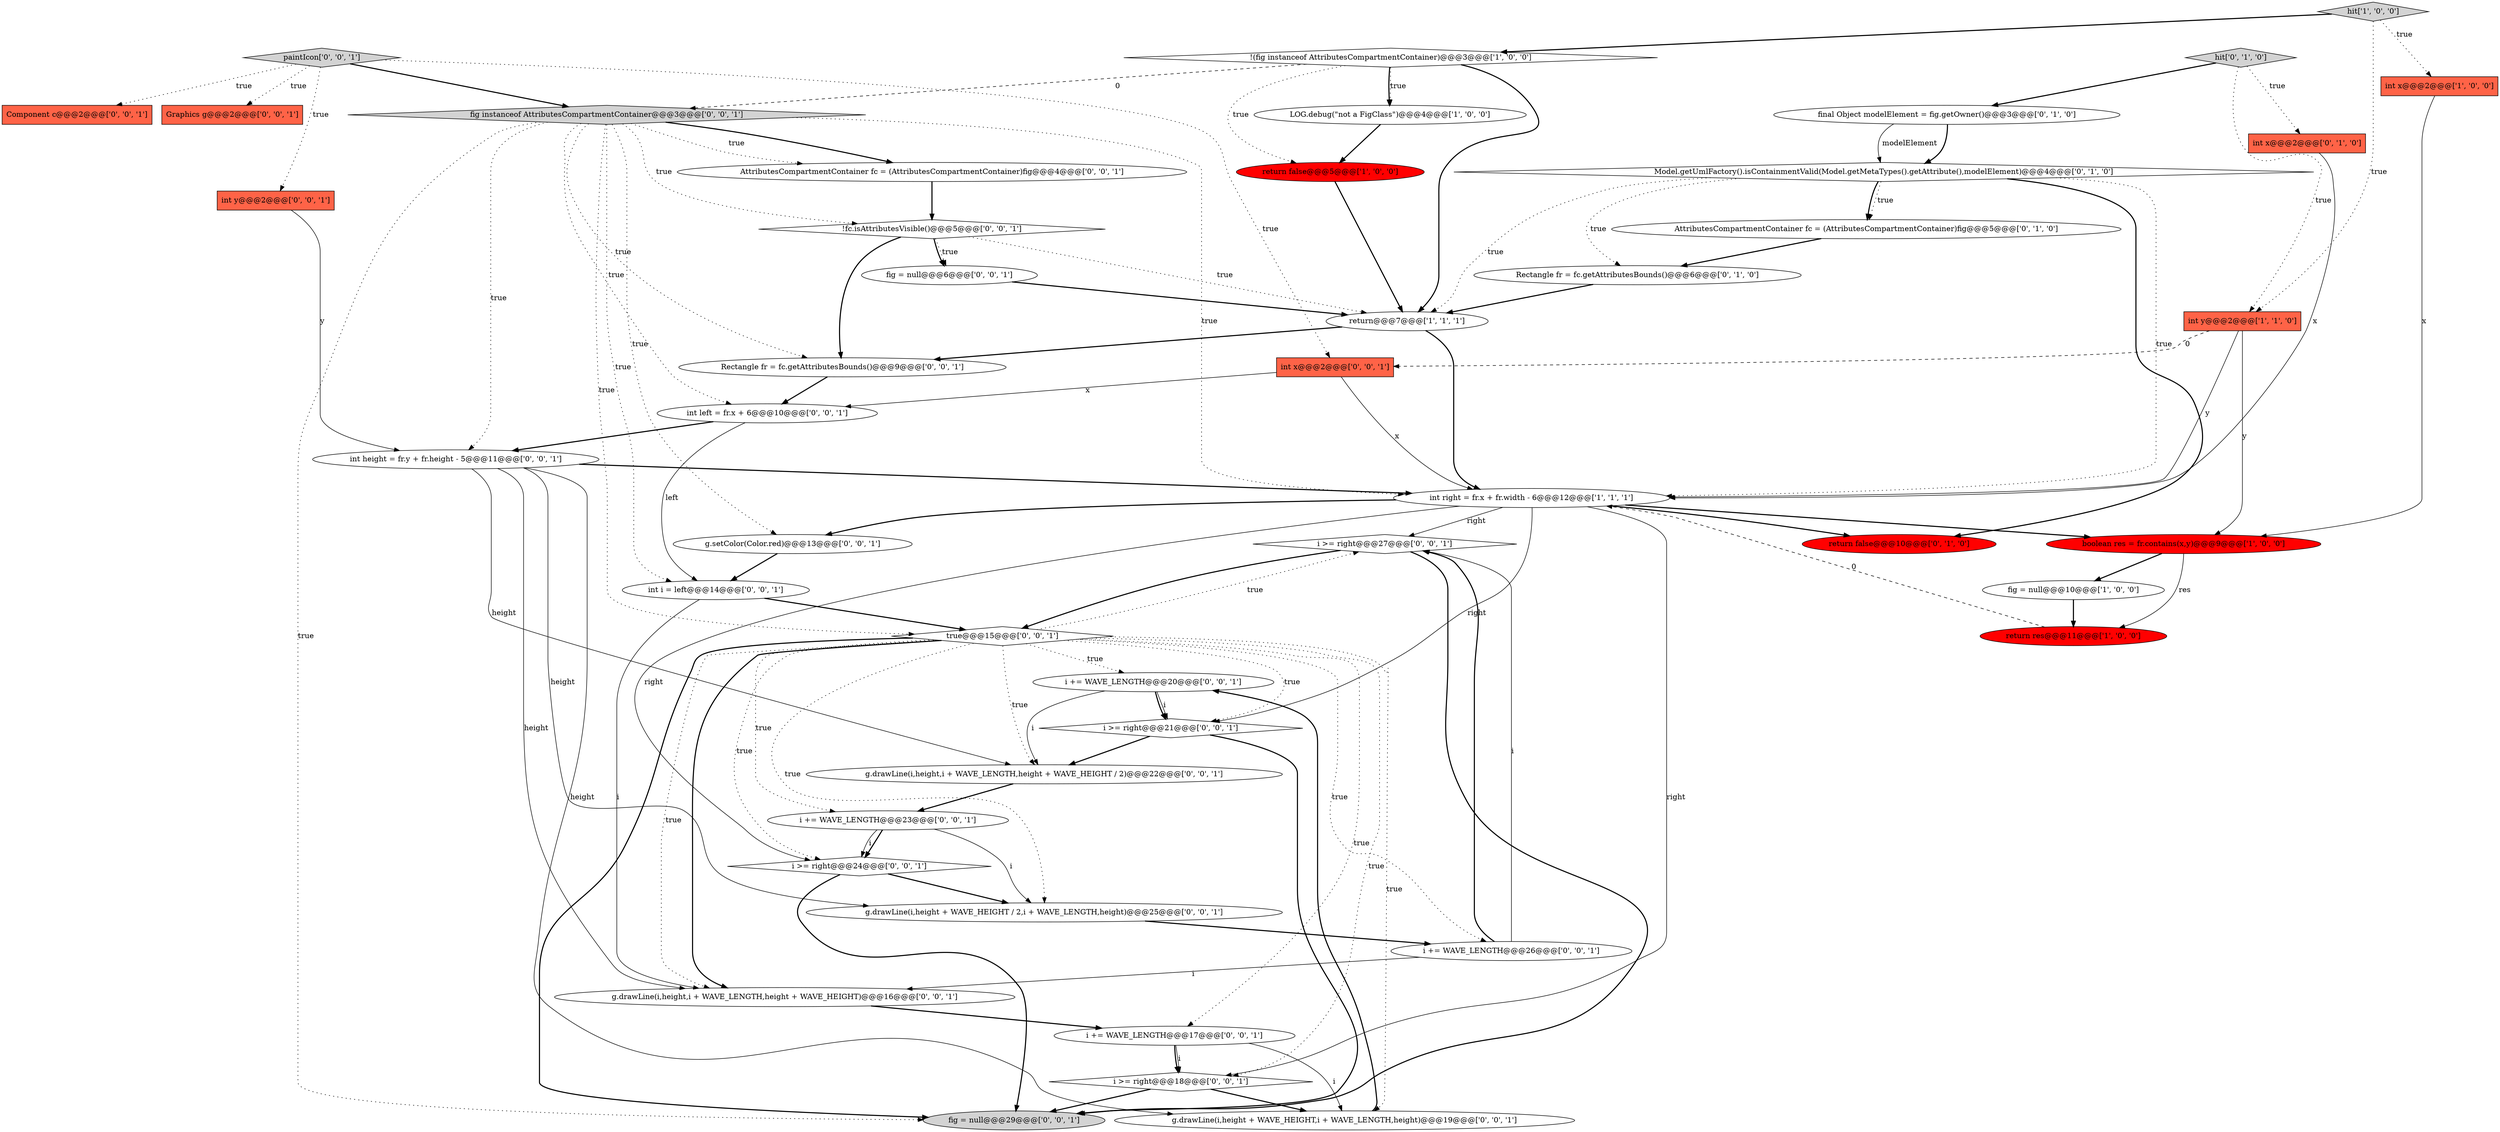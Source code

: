 digraph {
32 [style = filled, label = "i >= right@@@27@@@['0', '0', '1']", fillcolor = white, shape = diamond image = "AAA0AAABBB3BBB"];
40 [style = filled, label = "fig = null@@@6@@@['0', '0', '1']", fillcolor = white, shape = ellipse image = "AAA0AAABBB3BBB"];
25 [style = filled, label = "i >= right@@@18@@@['0', '0', '1']", fillcolor = white, shape = diamond image = "AAA0AAABBB3BBB"];
33 [style = filled, label = "Component c@@@2@@@['0', '0', '1']", fillcolor = tomato, shape = box image = "AAA0AAABBB3BBB"];
17 [style = filled, label = "Model.getUmlFactory().isContainmentValid(Model.getMetaTypes().getAttribute(),modelElement)@@@4@@@['0', '1', '0']", fillcolor = white, shape = diamond image = "AAA0AAABBB2BBB"];
39 [style = filled, label = "i += WAVE_LENGTH@@@23@@@['0', '0', '1']", fillcolor = white, shape = ellipse image = "AAA0AAABBB3BBB"];
0 [style = filled, label = "return false@@@5@@@['1', '0', '0']", fillcolor = red, shape = ellipse image = "AAA1AAABBB1BBB"];
23 [style = filled, label = "g.drawLine(i,height + WAVE_HEIGHT,i + WAVE_LENGTH,height)@@@19@@@['0', '0', '1']", fillcolor = white, shape = ellipse image = "AAA0AAABBB3BBB"];
19 [style = filled, label = "int i = left@@@14@@@['0', '0', '1']", fillcolor = white, shape = ellipse image = "AAA0AAABBB3BBB"];
10 [style = filled, label = "int right = fr.x + fr.width - 6@@@12@@@['1', '1', '1']", fillcolor = white, shape = ellipse image = "AAA0AAABBB1BBB"];
21 [style = filled, label = "Graphics g@@@2@@@['0', '0', '1']", fillcolor = tomato, shape = box image = "AAA0AAABBB3BBB"];
30 [style = filled, label = "i >= right@@@24@@@['0', '0', '1']", fillcolor = white, shape = diamond image = "AAA0AAABBB3BBB"];
31 [style = filled, label = "g.drawLine(i,height + WAVE_HEIGHT / 2,i + WAVE_LENGTH,height)@@@25@@@['0', '0', '1']", fillcolor = white, shape = ellipse image = "AAA0AAABBB3BBB"];
2 [style = filled, label = "hit['1', '0', '0']", fillcolor = lightgray, shape = diamond image = "AAA0AAABBB1BBB"];
38 [style = filled, label = "true@@@15@@@['0', '0', '1']", fillcolor = white, shape = diamond image = "AAA0AAABBB3BBB"];
4 [style = filled, label = "boolean res = fr.contains(x,y)@@@9@@@['1', '0', '0']", fillcolor = red, shape = ellipse image = "AAA1AAABBB1BBB"];
42 [style = filled, label = "int left = fr.x + 6@@@10@@@['0', '0', '1']", fillcolor = white, shape = ellipse image = "AAA0AAABBB3BBB"];
37 [style = filled, label = "i += WAVE_LENGTH@@@26@@@['0', '0', '1']", fillcolor = white, shape = ellipse image = "AAA0AAABBB3BBB"];
3 [style = filled, label = "return@@@7@@@['1', '1', '1']", fillcolor = white, shape = ellipse image = "AAA0AAABBB1BBB"];
7 [style = filled, label = "fig = null@@@10@@@['1', '0', '0']", fillcolor = white, shape = ellipse image = "AAA0AAABBB1BBB"];
20 [style = filled, label = "fig = null@@@29@@@['0', '0', '1']", fillcolor = lightgray, shape = ellipse image = "AAA0AAABBB3BBB"];
41 [style = filled, label = "g.drawLine(i,height,i + WAVE_LENGTH,height + WAVE_HEIGHT)@@@16@@@['0', '0', '1']", fillcolor = white, shape = ellipse image = "AAA0AAABBB3BBB"];
45 [style = filled, label = "AttributesCompartmentContainer fc = (AttributesCompartmentContainer)fig@@@4@@@['0', '0', '1']", fillcolor = white, shape = ellipse image = "AAA0AAABBB3BBB"];
27 [style = filled, label = "fig instanceof AttributesCompartmentContainer@@@3@@@['0', '0', '1']", fillcolor = lightgray, shape = diamond image = "AAA0AAABBB3BBB"];
24 [style = filled, label = "g.setColor(Color.red)@@@13@@@['0', '0', '1']", fillcolor = white, shape = ellipse image = "AAA0AAABBB3BBB"];
15 [style = filled, label = "hit['0', '1', '0']", fillcolor = lightgray, shape = diamond image = "AAA0AAABBB2BBB"];
5 [style = filled, label = "return res@@@11@@@['1', '0', '0']", fillcolor = red, shape = ellipse image = "AAA1AAABBB1BBB"];
16 [style = filled, label = "int x@@@2@@@['0', '1', '0']", fillcolor = tomato, shape = box image = "AAA0AAABBB2BBB"];
8 [style = filled, label = "!(fig instanceof AttributesCompartmentContainer)@@@3@@@['1', '0', '0']", fillcolor = white, shape = diamond image = "AAA0AAABBB1BBB"];
11 [style = filled, label = "final Object modelElement = fig.getOwner()@@@3@@@['0', '1', '0']", fillcolor = white, shape = ellipse image = "AAA0AAABBB2BBB"];
26 [style = filled, label = "!fc.isAttributesVisible()@@@5@@@['0', '0', '1']", fillcolor = white, shape = diamond image = "AAA0AAABBB3BBB"];
34 [style = filled, label = "Rectangle fr = fc.getAttributesBounds()@@@9@@@['0', '0', '1']", fillcolor = white, shape = ellipse image = "AAA0AAABBB3BBB"];
18 [style = filled, label = "paintIcon['0', '0', '1']", fillcolor = lightgray, shape = diamond image = "AAA0AAABBB3BBB"];
12 [style = filled, label = "return false@@@10@@@['0', '1', '0']", fillcolor = red, shape = ellipse image = "AAA1AAABBB2BBB"];
43 [style = filled, label = "int y@@@2@@@['0', '0', '1']", fillcolor = tomato, shape = box image = "AAA0AAABBB3BBB"];
9 [style = filled, label = "int y@@@2@@@['1', '1', '0']", fillcolor = tomato, shape = box image = "AAA0AAABBB1BBB"];
44 [style = filled, label = "int x@@@2@@@['0', '0', '1']", fillcolor = tomato, shape = box image = "AAA0AAABBB3BBB"];
22 [style = filled, label = "int height = fr.y + fr.height - 5@@@11@@@['0', '0', '1']", fillcolor = white, shape = ellipse image = "AAA0AAABBB3BBB"];
35 [style = filled, label = "i += WAVE_LENGTH@@@17@@@['0', '0', '1']", fillcolor = white, shape = ellipse image = "AAA0AAABBB3BBB"];
1 [style = filled, label = "LOG.debug(\"not a FigClass\")@@@4@@@['1', '0', '0']", fillcolor = white, shape = ellipse image = "AAA0AAABBB1BBB"];
6 [style = filled, label = "int x@@@2@@@['1', '0', '0']", fillcolor = tomato, shape = box image = "AAA0AAABBB1BBB"];
29 [style = filled, label = "g.drawLine(i,height,i + WAVE_LENGTH,height + WAVE_HEIGHT / 2)@@@22@@@['0', '0', '1']", fillcolor = white, shape = ellipse image = "AAA0AAABBB3BBB"];
14 [style = filled, label = "AttributesCompartmentContainer fc = (AttributesCompartmentContainer)fig@@@5@@@['0', '1', '0']", fillcolor = white, shape = ellipse image = "AAA0AAABBB2BBB"];
36 [style = filled, label = "i >= right@@@21@@@['0', '0', '1']", fillcolor = white, shape = diamond image = "AAA0AAABBB3BBB"];
28 [style = filled, label = "i += WAVE_LENGTH@@@20@@@['0', '0', '1']", fillcolor = white, shape = ellipse image = "AAA0AAABBB3BBB"];
13 [style = filled, label = "Rectangle fr = fc.getAttributesBounds()@@@6@@@['0', '1', '0']", fillcolor = white, shape = ellipse image = "AAA0AAABBB2BBB"];
31->37 [style = bold, label=""];
38->41 [style = dotted, label="true"];
36->29 [style = bold, label=""];
10->24 [style = bold, label=""];
19->41 [style = solid, label="i"];
30->20 [style = bold, label=""];
26->34 [style = bold, label=""];
38->39 [style = dotted, label="true"];
17->14 [style = dotted, label="true"];
9->4 [style = solid, label="y"];
26->40 [style = bold, label=""];
38->41 [style = bold, label=""];
6->4 [style = solid, label="x"];
27->19 [style = dotted, label="true"];
36->20 [style = bold, label=""];
15->9 [style = dotted, label="true"];
3->34 [style = bold, label=""];
23->28 [style = bold, label=""];
8->1 [style = bold, label=""];
35->25 [style = solid, label="i"];
15->11 [style = bold, label=""];
17->14 [style = bold, label=""];
10->12 [style = bold, label=""];
27->45 [style = bold, label=""];
37->32 [style = bold, label=""];
38->31 [style = dotted, label="true"];
8->0 [style = dotted, label="true"];
42->19 [style = solid, label="left"];
39->31 [style = solid, label="i"];
32->20 [style = bold, label=""];
0->3 [style = bold, label=""];
24->19 [style = bold, label=""];
28->36 [style = bold, label=""];
27->22 [style = dotted, label="true"];
29->39 [style = bold, label=""];
22->31 [style = solid, label="height"];
37->32 [style = solid, label="i"];
34->42 [style = bold, label=""];
27->24 [style = dotted, label="true"];
1->0 [style = bold, label=""];
15->16 [style = dotted, label="true"];
26->3 [style = dotted, label="true"];
17->3 [style = dotted, label="true"];
26->40 [style = dotted, label="true"];
35->23 [style = solid, label="i"];
3->10 [style = bold, label=""];
7->5 [style = bold, label=""];
38->28 [style = dotted, label="true"];
40->3 [style = bold, label=""];
27->20 [style = dotted, label="true"];
38->23 [style = dotted, label="true"];
11->17 [style = bold, label=""];
27->42 [style = dotted, label="true"];
42->22 [style = bold, label=""];
19->38 [style = bold, label=""];
44->42 [style = solid, label="x"];
22->23 [style = solid, label="height"];
38->37 [style = dotted, label="true"];
27->45 [style = dotted, label="true"];
18->43 [style = dotted, label="true"];
38->20 [style = bold, label=""];
18->44 [style = dotted, label="true"];
18->33 [style = dotted, label="true"];
8->3 [style = bold, label=""];
18->21 [style = dotted, label="true"];
27->38 [style = dotted, label="true"];
38->32 [style = dotted, label="true"];
38->25 [style = dotted, label="true"];
10->25 [style = solid, label="right"];
4->7 [style = bold, label=""];
16->10 [style = solid, label="x"];
38->30 [style = dotted, label="true"];
35->25 [style = bold, label=""];
25->20 [style = bold, label=""];
17->12 [style = bold, label=""];
2->9 [style = dotted, label="true"];
5->10 [style = dashed, label="0"];
2->6 [style = dotted, label="true"];
30->31 [style = bold, label=""];
9->44 [style = dashed, label="0"];
22->10 [style = bold, label=""];
14->13 [style = bold, label=""];
10->30 [style = solid, label="right"];
38->36 [style = dotted, label="true"];
41->35 [style = bold, label=""];
37->41 [style = solid, label="i"];
27->34 [style = dotted, label="true"];
25->23 [style = bold, label=""];
27->26 [style = dotted, label="true"];
9->10 [style = solid, label="y"];
28->36 [style = solid, label="i"];
27->10 [style = dotted, label="true"];
22->29 [style = solid, label="height"];
11->17 [style = solid, label="modelElement"];
28->29 [style = solid, label="i"];
39->30 [style = solid, label="i"];
4->5 [style = solid, label="res"];
39->30 [style = bold, label=""];
8->1 [style = dotted, label="true"];
32->38 [style = bold, label=""];
17->10 [style = dotted, label="true"];
22->41 [style = solid, label="height"];
13->3 [style = bold, label=""];
18->27 [style = bold, label=""];
10->32 [style = solid, label="right"];
38->35 [style = dotted, label="true"];
10->4 [style = bold, label=""];
8->27 [style = dashed, label="0"];
45->26 [style = bold, label=""];
38->29 [style = dotted, label="true"];
17->13 [style = dotted, label="true"];
44->10 [style = solid, label="x"];
10->36 [style = solid, label="right"];
43->22 [style = solid, label="y"];
2->8 [style = bold, label=""];
}
